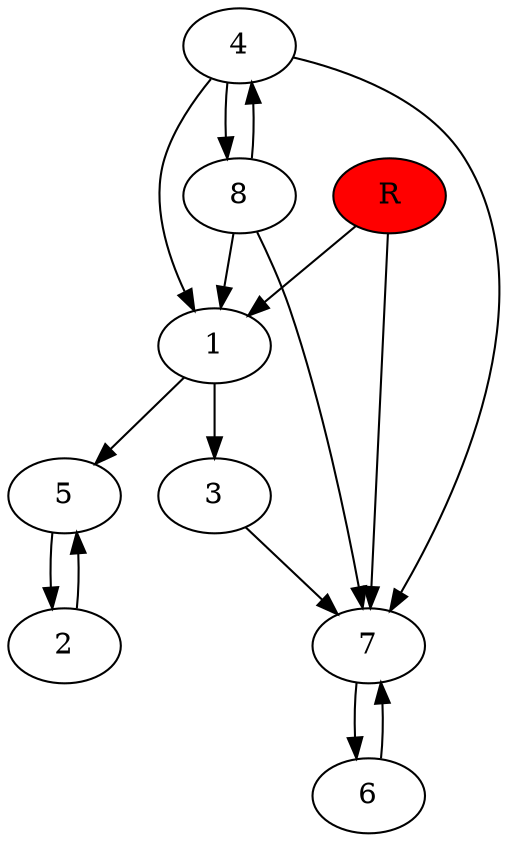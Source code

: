 digraph prb33141 {
	1
	2
	3
	4
	5
	6
	7
	8
	R [fillcolor="#ff0000" style=filled]
	1 -> 3
	1 -> 5
	2 -> 5
	3 -> 7
	4 -> 1
	4 -> 7
	4 -> 8
	5 -> 2
	6 -> 7
	7 -> 6
	8 -> 1
	8 -> 4
	8 -> 7
	R -> 1
	R -> 7
}
